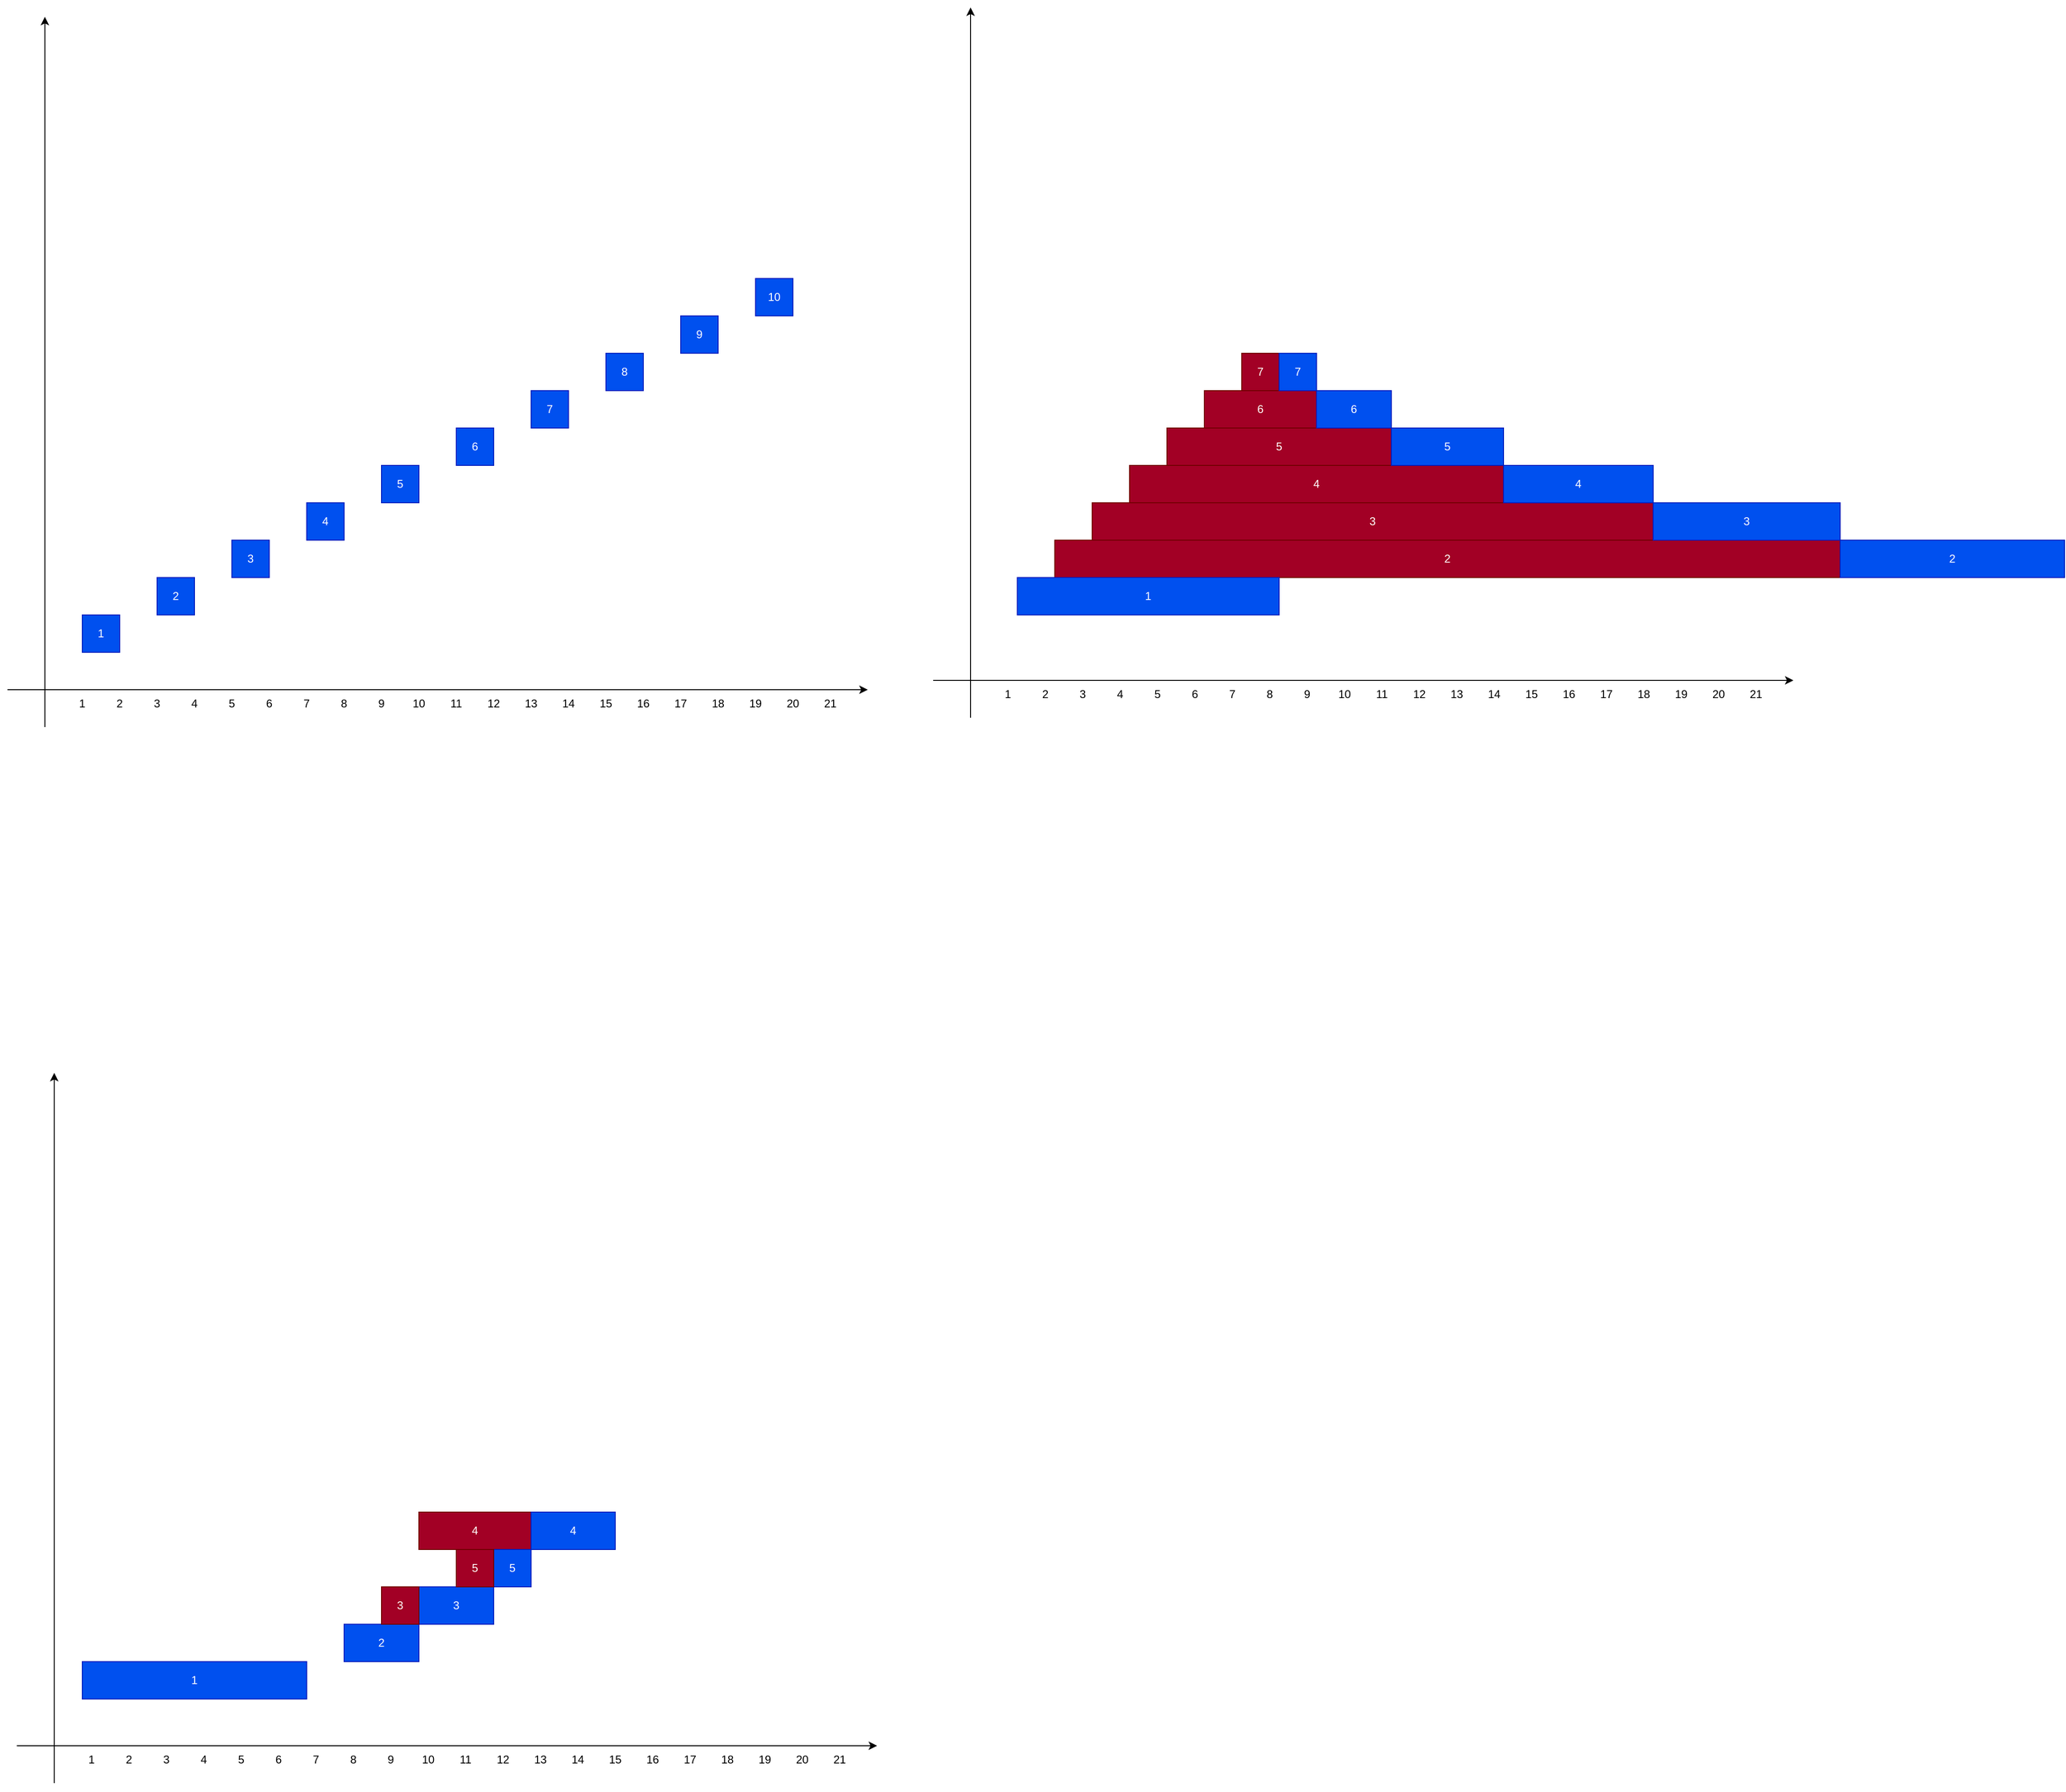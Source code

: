 <mxfile version="15.8.7" type="device"><diagram id="zcvOjjcoICSTGImmzi38" name="페이지-1"><mxGraphModel dx="2844" dy="1714" grid="1" gridSize="10" guides="1" tooltips="1" connect="1" arrows="1" fold="1" page="1" pageScale="1" pageWidth="1000" pageHeight="1000" math="0" shadow="0"><root><mxCell id="0"/><mxCell id="1" parent="0"/><mxCell id="kqCtewHt0SMAsjptg0iI-1" value="" style="endArrow=classic;html=1;rounded=0;" edge="1" parent="1"><mxGeometry width="50" height="50" relative="1" as="geometry"><mxPoint x="80" y="800" as="sourcePoint"/><mxPoint x="80" y="40" as="targetPoint"/></mxGeometry></mxCell><mxCell id="kqCtewHt0SMAsjptg0iI-2" value="" style="endArrow=classic;html=1;rounded=0;" edge="1" parent="1"><mxGeometry width="50" height="50" relative="1" as="geometry"><mxPoint x="40" y="760" as="sourcePoint"/><mxPoint x="960" y="760" as="targetPoint"/></mxGeometry></mxCell><mxCell id="kqCtewHt0SMAsjptg0iI-3" value="1" style="whiteSpace=wrap;html=1;aspect=fixed;fillColor=#0050ef;fontColor=#ffffff;strokeColor=#001DBC;" vertex="1" parent="1"><mxGeometry x="120" y="680" width="40" height="40" as="geometry"/></mxCell><mxCell id="kqCtewHt0SMAsjptg0iI-4" value="2" style="whiteSpace=wrap;html=1;aspect=fixed;fillColor=#0050ef;fontColor=#ffffff;strokeColor=#001DBC;" vertex="1" parent="1"><mxGeometry x="200" y="640" width="40" height="40" as="geometry"/></mxCell><mxCell id="kqCtewHt0SMAsjptg0iI-5" value="3" style="whiteSpace=wrap;html=1;aspect=fixed;fillColor=#0050ef;fontColor=#ffffff;strokeColor=#001DBC;" vertex="1" parent="1"><mxGeometry x="280" y="600" width="40" height="40" as="geometry"/></mxCell><mxCell id="kqCtewHt0SMAsjptg0iI-6" value="4" style="whiteSpace=wrap;html=1;aspect=fixed;fillColor=#0050ef;fontColor=#ffffff;strokeColor=#001DBC;" vertex="1" parent="1"><mxGeometry x="360" y="560" width="40" height="40" as="geometry"/></mxCell><mxCell id="kqCtewHt0SMAsjptg0iI-7" value="5" style="whiteSpace=wrap;html=1;aspect=fixed;fillColor=#0050ef;fontColor=#ffffff;strokeColor=#001DBC;" vertex="1" parent="1"><mxGeometry x="440" y="520" width="40" height="40" as="geometry"/></mxCell><mxCell id="kqCtewHt0SMAsjptg0iI-8" value="6" style="whiteSpace=wrap;html=1;aspect=fixed;fillColor=#0050ef;fontColor=#ffffff;strokeColor=#001DBC;" vertex="1" parent="1"><mxGeometry x="520" y="480" width="40" height="40" as="geometry"/></mxCell><mxCell id="kqCtewHt0SMAsjptg0iI-9" value="7" style="whiteSpace=wrap;html=1;aspect=fixed;fillColor=#0050ef;fontColor=#ffffff;strokeColor=#001DBC;" vertex="1" parent="1"><mxGeometry x="600" y="440" width="40" height="40" as="geometry"/></mxCell><mxCell id="kqCtewHt0SMAsjptg0iI-10" value="8" style="whiteSpace=wrap;html=1;aspect=fixed;fillColor=#0050ef;fontColor=#ffffff;strokeColor=#001DBC;" vertex="1" parent="1"><mxGeometry x="680" y="400" width="40" height="40" as="geometry"/></mxCell><mxCell id="kqCtewHt0SMAsjptg0iI-11" value="9" style="whiteSpace=wrap;html=1;aspect=fixed;fillColor=#0050ef;fontColor=#ffffff;strokeColor=#001DBC;" vertex="1" parent="1"><mxGeometry x="760" y="360" width="40" height="40" as="geometry"/></mxCell><mxCell id="kqCtewHt0SMAsjptg0iI-12" value="10" style="whiteSpace=wrap;html=1;aspect=fixed;fillColor=#0050ef;fontColor=#ffffff;strokeColor=#001DBC;" vertex="1" parent="1"><mxGeometry x="840" y="320" width="40" height="40" as="geometry"/></mxCell><mxCell id="kqCtewHt0SMAsjptg0iI-13" value="1" style="text;html=1;strokeColor=none;fillColor=none;align=center;verticalAlign=middle;whiteSpace=wrap;rounded=0;" vertex="1" parent="1"><mxGeometry x="110" y="760" width="20" height="30" as="geometry"/></mxCell><mxCell id="kqCtewHt0SMAsjptg0iI-14" value="2" style="text;html=1;strokeColor=none;fillColor=none;align=center;verticalAlign=middle;whiteSpace=wrap;rounded=0;" vertex="1" parent="1"><mxGeometry x="150" y="760" width="20" height="30" as="geometry"/></mxCell><mxCell id="kqCtewHt0SMAsjptg0iI-15" value="3" style="text;html=1;strokeColor=none;fillColor=none;align=center;verticalAlign=middle;whiteSpace=wrap;rounded=0;" vertex="1" parent="1"><mxGeometry x="190" y="760" width="20" height="30" as="geometry"/></mxCell><mxCell id="kqCtewHt0SMAsjptg0iI-16" value="6" style="text;html=1;strokeColor=none;fillColor=none;align=center;verticalAlign=middle;whiteSpace=wrap;rounded=0;" vertex="1" parent="1"><mxGeometry x="310" y="760" width="20" height="30" as="geometry"/></mxCell><mxCell id="kqCtewHt0SMAsjptg0iI-17" value="5" style="text;html=1;strokeColor=none;fillColor=none;align=center;verticalAlign=middle;whiteSpace=wrap;rounded=0;" vertex="1" parent="1"><mxGeometry x="270" y="760" width="20" height="30" as="geometry"/></mxCell><mxCell id="kqCtewHt0SMAsjptg0iI-18" value="4" style="text;html=1;strokeColor=none;fillColor=none;align=center;verticalAlign=middle;whiteSpace=wrap;rounded=0;" vertex="1" parent="1"><mxGeometry x="230" y="760" width="20" height="30" as="geometry"/></mxCell><mxCell id="kqCtewHt0SMAsjptg0iI-19" value="9" style="text;html=1;strokeColor=none;fillColor=none;align=center;verticalAlign=middle;whiteSpace=wrap;rounded=0;" vertex="1" parent="1"><mxGeometry x="430" y="760" width="20" height="30" as="geometry"/></mxCell><mxCell id="kqCtewHt0SMAsjptg0iI-20" value="8" style="text;html=1;strokeColor=none;fillColor=none;align=center;verticalAlign=middle;whiteSpace=wrap;rounded=0;" vertex="1" parent="1"><mxGeometry x="390" y="760" width="20" height="30" as="geometry"/></mxCell><mxCell id="kqCtewHt0SMAsjptg0iI-21" value="7" style="text;html=1;strokeColor=none;fillColor=none;align=center;verticalAlign=middle;whiteSpace=wrap;rounded=0;" vertex="1" parent="1"><mxGeometry x="350" y="760" width="20" height="30" as="geometry"/></mxCell><mxCell id="kqCtewHt0SMAsjptg0iI-22" value="12" style="text;html=1;strokeColor=none;fillColor=none;align=center;verticalAlign=middle;whiteSpace=wrap;rounded=0;" vertex="1" parent="1"><mxGeometry x="550" y="760" width="20" height="30" as="geometry"/></mxCell><mxCell id="kqCtewHt0SMAsjptg0iI-23" value="11" style="text;html=1;strokeColor=none;fillColor=none;align=center;verticalAlign=middle;whiteSpace=wrap;rounded=0;" vertex="1" parent="1"><mxGeometry x="510" y="760" width="20" height="30" as="geometry"/></mxCell><mxCell id="kqCtewHt0SMAsjptg0iI-24" value="10" style="text;html=1;strokeColor=none;fillColor=none;align=center;verticalAlign=middle;whiteSpace=wrap;rounded=0;" vertex="1" parent="1"><mxGeometry x="470" y="760" width="20" height="30" as="geometry"/></mxCell><mxCell id="kqCtewHt0SMAsjptg0iI-25" value="15" style="text;html=1;strokeColor=none;fillColor=none;align=center;verticalAlign=middle;whiteSpace=wrap;rounded=0;" vertex="1" parent="1"><mxGeometry x="670" y="760" width="20" height="30" as="geometry"/></mxCell><mxCell id="kqCtewHt0SMAsjptg0iI-26" value="14" style="text;html=1;strokeColor=none;fillColor=none;align=center;verticalAlign=middle;whiteSpace=wrap;rounded=0;" vertex="1" parent="1"><mxGeometry x="630" y="760" width="20" height="30" as="geometry"/></mxCell><mxCell id="kqCtewHt0SMAsjptg0iI-27" value="13" style="text;html=1;strokeColor=none;fillColor=none;align=center;verticalAlign=middle;whiteSpace=wrap;rounded=0;" vertex="1" parent="1"><mxGeometry x="590" y="760" width="20" height="30" as="geometry"/></mxCell><mxCell id="kqCtewHt0SMAsjptg0iI-28" value="18" style="text;html=1;strokeColor=none;fillColor=none;align=center;verticalAlign=middle;whiteSpace=wrap;rounded=0;" vertex="1" parent="1"><mxGeometry x="790" y="760" width="20" height="30" as="geometry"/></mxCell><mxCell id="kqCtewHt0SMAsjptg0iI-29" value="17" style="text;html=1;strokeColor=none;fillColor=none;align=center;verticalAlign=middle;whiteSpace=wrap;rounded=0;" vertex="1" parent="1"><mxGeometry x="750" y="760" width="20" height="30" as="geometry"/></mxCell><mxCell id="kqCtewHt0SMAsjptg0iI-30" value="16" style="text;html=1;strokeColor=none;fillColor=none;align=center;verticalAlign=middle;whiteSpace=wrap;rounded=0;" vertex="1" parent="1"><mxGeometry x="710" y="760" width="20" height="30" as="geometry"/></mxCell><mxCell id="kqCtewHt0SMAsjptg0iI-31" value="21" style="text;html=1;strokeColor=none;fillColor=none;align=center;verticalAlign=middle;whiteSpace=wrap;rounded=0;" vertex="1" parent="1"><mxGeometry x="910" y="760" width="20" height="30" as="geometry"/></mxCell><mxCell id="kqCtewHt0SMAsjptg0iI-32" value="20" style="text;html=1;strokeColor=none;fillColor=none;align=center;verticalAlign=middle;whiteSpace=wrap;rounded=0;" vertex="1" parent="1"><mxGeometry x="870" y="760" width="20" height="30" as="geometry"/></mxCell><mxCell id="kqCtewHt0SMAsjptg0iI-33" value="19" style="text;html=1;strokeColor=none;fillColor=none;align=center;verticalAlign=middle;whiteSpace=wrap;rounded=0;" vertex="1" parent="1"><mxGeometry x="830" y="760" width="20" height="30" as="geometry"/></mxCell><mxCell id="kqCtewHt0SMAsjptg0iI-34" value="" style="endArrow=classic;html=1;rounded=0;" edge="1" parent="1"><mxGeometry width="50" height="50" relative="1" as="geometry"><mxPoint x="1070" y="790" as="sourcePoint"/><mxPoint x="1070" y="30" as="targetPoint"/></mxGeometry></mxCell><mxCell id="kqCtewHt0SMAsjptg0iI-35" value="" style="endArrow=classic;html=1;rounded=0;" edge="1" parent="1"><mxGeometry width="50" height="50" relative="1" as="geometry"><mxPoint x="1030" y="750" as="sourcePoint"/><mxPoint x="1950" y="750" as="targetPoint"/></mxGeometry></mxCell><mxCell id="kqCtewHt0SMAsjptg0iI-46" value="1" style="text;html=1;strokeColor=none;fillColor=none;align=center;verticalAlign=middle;whiteSpace=wrap;rounded=0;" vertex="1" parent="1"><mxGeometry x="1100" y="750" width="20" height="30" as="geometry"/></mxCell><mxCell id="kqCtewHt0SMAsjptg0iI-47" value="2" style="text;html=1;strokeColor=none;fillColor=none;align=center;verticalAlign=middle;whiteSpace=wrap;rounded=0;" vertex="1" parent="1"><mxGeometry x="1140" y="750" width="20" height="30" as="geometry"/></mxCell><mxCell id="kqCtewHt0SMAsjptg0iI-48" value="3" style="text;html=1;strokeColor=none;fillColor=none;align=center;verticalAlign=middle;whiteSpace=wrap;rounded=0;" vertex="1" parent="1"><mxGeometry x="1180" y="750" width="20" height="30" as="geometry"/></mxCell><mxCell id="kqCtewHt0SMAsjptg0iI-49" value="6" style="text;html=1;strokeColor=none;fillColor=none;align=center;verticalAlign=middle;whiteSpace=wrap;rounded=0;" vertex="1" parent="1"><mxGeometry x="1300" y="750" width="20" height="30" as="geometry"/></mxCell><mxCell id="kqCtewHt0SMAsjptg0iI-50" value="5" style="text;html=1;strokeColor=none;fillColor=none;align=center;verticalAlign=middle;whiteSpace=wrap;rounded=0;" vertex="1" parent="1"><mxGeometry x="1260" y="750" width="20" height="30" as="geometry"/></mxCell><mxCell id="kqCtewHt0SMAsjptg0iI-51" value="4" style="text;html=1;strokeColor=none;fillColor=none;align=center;verticalAlign=middle;whiteSpace=wrap;rounded=0;" vertex="1" parent="1"><mxGeometry x="1220" y="750" width="20" height="30" as="geometry"/></mxCell><mxCell id="kqCtewHt0SMAsjptg0iI-52" value="9" style="text;html=1;strokeColor=none;fillColor=none;align=center;verticalAlign=middle;whiteSpace=wrap;rounded=0;" vertex="1" parent="1"><mxGeometry x="1420" y="750" width="20" height="30" as="geometry"/></mxCell><mxCell id="kqCtewHt0SMAsjptg0iI-53" value="8" style="text;html=1;strokeColor=none;fillColor=none;align=center;verticalAlign=middle;whiteSpace=wrap;rounded=0;" vertex="1" parent="1"><mxGeometry x="1380" y="750" width="20" height="30" as="geometry"/></mxCell><mxCell id="kqCtewHt0SMAsjptg0iI-54" value="7" style="text;html=1;strokeColor=none;fillColor=none;align=center;verticalAlign=middle;whiteSpace=wrap;rounded=0;" vertex="1" parent="1"><mxGeometry x="1340" y="750" width="20" height="30" as="geometry"/></mxCell><mxCell id="kqCtewHt0SMAsjptg0iI-55" value="12" style="text;html=1;strokeColor=none;fillColor=none;align=center;verticalAlign=middle;whiteSpace=wrap;rounded=0;" vertex="1" parent="1"><mxGeometry x="1540" y="750" width="20" height="30" as="geometry"/></mxCell><mxCell id="kqCtewHt0SMAsjptg0iI-56" value="11" style="text;html=1;strokeColor=none;fillColor=none;align=center;verticalAlign=middle;whiteSpace=wrap;rounded=0;" vertex="1" parent="1"><mxGeometry x="1500" y="750" width="20" height="30" as="geometry"/></mxCell><mxCell id="kqCtewHt0SMAsjptg0iI-57" value="10" style="text;html=1;strokeColor=none;fillColor=none;align=center;verticalAlign=middle;whiteSpace=wrap;rounded=0;" vertex="1" parent="1"><mxGeometry x="1460" y="750" width="20" height="30" as="geometry"/></mxCell><mxCell id="kqCtewHt0SMAsjptg0iI-58" value="15" style="text;html=1;strokeColor=none;fillColor=none;align=center;verticalAlign=middle;whiteSpace=wrap;rounded=0;" vertex="1" parent="1"><mxGeometry x="1660" y="750" width="20" height="30" as="geometry"/></mxCell><mxCell id="kqCtewHt0SMAsjptg0iI-59" value="14" style="text;html=1;strokeColor=none;fillColor=none;align=center;verticalAlign=middle;whiteSpace=wrap;rounded=0;" vertex="1" parent="1"><mxGeometry x="1620" y="750" width="20" height="30" as="geometry"/></mxCell><mxCell id="kqCtewHt0SMAsjptg0iI-60" value="13" style="text;html=1;strokeColor=none;fillColor=none;align=center;verticalAlign=middle;whiteSpace=wrap;rounded=0;" vertex="1" parent="1"><mxGeometry x="1580" y="750" width="20" height="30" as="geometry"/></mxCell><mxCell id="kqCtewHt0SMAsjptg0iI-61" value="18" style="text;html=1;strokeColor=none;fillColor=none;align=center;verticalAlign=middle;whiteSpace=wrap;rounded=0;" vertex="1" parent="1"><mxGeometry x="1780" y="750" width="20" height="30" as="geometry"/></mxCell><mxCell id="kqCtewHt0SMAsjptg0iI-62" value="17" style="text;html=1;strokeColor=none;fillColor=none;align=center;verticalAlign=middle;whiteSpace=wrap;rounded=0;" vertex="1" parent="1"><mxGeometry x="1740" y="750" width="20" height="30" as="geometry"/></mxCell><mxCell id="kqCtewHt0SMAsjptg0iI-63" value="16" style="text;html=1;strokeColor=none;fillColor=none;align=center;verticalAlign=middle;whiteSpace=wrap;rounded=0;" vertex="1" parent="1"><mxGeometry x="1700" y="750" width="20" height="30" as="geometry"/></mxCell><mxCell id="kqCtewHt0SMAsjptg0iI-64" value="21" style="text;html=1;strokeColor=none;fillColor=none;align=center;verticalAlign=middle;whiteSpace=wrap;rounded=0;" vertex="1" parent="1"><mxGeometry x="1900" y="750" width="20" height="30" as="geometry"/></mxCell><mxCell id="kqCtewHt0SMAsjptg0iI-65" value="20" style="text;html=1;strokeColor=none;fillColor=none;align=center;verticalAlign=middle;whiteSpace=wrap;rounded=0;" vertex="1" parent="1"><mxGeometry x="1860" y="750" width="20" height="30" as="geometry"/></mxCell><mxCell id="kqCtewHt0SMAsjptg0iI-66" value="19" style="text;html=1;strokeColor=none;fillColor=none;align=center;verticalAlign=middle;whiteSpace=wrap;rounded=0;" vertex="1" parent="1"><mxGeometry x="1820" y="750" width="20" height="30" as="geometry"/></mxCell><mxCell id="kqCtewHt0SMAsjptg0iI-67" value="" style="rounded=0;whiteSpace=wrap;html=1;" vertex="1" parent="1"><mxGeometry x="1120" y="640" width="280" height="40" as="geometry"/></mxCell><mxCell id="kqCtewHt0SMAsjptg0iI-68" value="2" style="rounded=0;whiteSpace=wrap;html=1;fillColor=#a20025;fontColor=#ffffff;strokeColor=#6F0000;" vertex="1" parent="1"><mxGeometry x="1160" y="600" width="840" height="40" as="geometry"/></mxCell><mxCell id="kqCtewHt0SMAsjptg0iI-69" value="3" style="rounded=0;whiteSpace=wrap;html=1;fillColor=#a20025;fontColor=#ffffff;strokeColor=#6F0000;" vertex="1" parent="1"><mxGeometry x="1200" y="560" width="600" height="40" as="geometry"/></mxCell><mxCell id="kqCtewHt0SMAsjptg0iI-70" value="4" style="rounded=0;whiteSpace=wrap;html=1;fillColor=#a20025;fontColor=#ffffff;strokeColor=#6F0000;" vertex="1" parent="1"><mxGeometry x="1240" y="520" width="400" height="40" as="geometry"/></mxCell><mxCell id="kqCtewHt0SMAsjptg0iI-71" value="5" style="rounded=0;whiteSpace=wrap;html=1;fillColor=#a20025;fontColor=#ffffff;strokeColor=#6F0000;" vertex="1" parent="1"><mxGeometry x="1280" y="480" width="240" height="40" as="geometry"/></mxCell><mxCell id="kqCtewHt0SMAsjptg0iI-72" value="6" style="rounded=0;whiteSpace=wrap;html=1;fillColor=#a20025;fontColor=#ffffff;strokeColor=#6F0000;" vertex="1" parent="1"><mxGeometry x="1320" y="440" width="120" height="40" as="geometry"/></mxCell><mxCell id="kqCtewHt0SMAsjptg0iI-73" value="7" style="rounded=0;whiteSpace=wrap;html=1;fillColor=#a20025;fontColor=#ffffff;strokeColor=#6F0000;" vertex="1" parent="1"><mxGeometry x="1360" y="400" width="40" height="40" as="geometry"/></mxCell><mxCell id="kqCtewHt0SMAsjptg0iI-74" value="7" style="rounded=0;whiteSpace=wrap;html=1;fillColor=#0050ef;fontColor=#ffffff;strokeColor=#001DBC;" vertex="1" parent="1"><mxGeometry x="1400" y="400" width="40" height="40" as="geometry"/></mxCell><mxCell id="kqCtewHt0SMAsjptg0iI-75" value="6" style="rounded=0;whiteSpace=wrap;html=1;fillColor=#0050ef;fontColor=#ffffff;strokeColor=#001DBC;" vertex="1" parent="1"><mxGeometry x="1440" y="440" width="80" height="40" as="geometry"/></mxCell><mxCell id="kqCtewHt0SMAsjptg0iI-76" value="5" style="rounded=0;whiteSpace=wrap;html=1;fillColor=#0050ef;fontColor=#ffffff;strokeColor=#001DBC;" vertex="1" parent="1"><mxGeometry x="1520" y="480" width="120" height="40" as="geometry"/></mxCell><mxCell id="kqCtewHt0SMAsjptg0iI-78" value="4" style="rounded=0;whiteSpace=wrap;html=1;fillColor=#0050ef;fontColor=#ffffff;strokeColor=#001DBC;" vertex="1" parent="1"><mxGeometry x="1640" y="520" width="160" height="40" as="geometry"/></mxCell><mxCell id="kqCtewHt0SMAsjptg0iI-79" value="" style="rounded=0;whiteSpace=wrap;html=1;" vertex="1" parent="1"><mxGeometry x="1800" y="560" width="200" height="40" as="geometry"/></mxCell><mxCell id="kqCtewHt0SMAsjptg0iI-80" value="" style="rounded=0;whiteSpace=wrap;html=1;" vertex="1" parent="1"><mxGeometry x="2000" y="600" width="240" height="40" as="geometry"/></mxCell><mxCell id="kqCtewHt0SMAsjptg0iI-81" value="1" style="rounded=0;whiteSpace=wrap;html=1;fillColor=#0050ef;fontColor=#ffffff;strokeColor=#001DBC;" vertex="1" parent="1"><mxGeometry x="1120" y="640" width="280" height="40" as="geometry"/></mxCell><mxCell id="kqCtewHt0SMAsjptg0iI-82" value="2" style="rounded=0;whiteSpace=wrap;html=1;fillColor=#0050ef;fontColor=#ffffff;strokeColor=#001DBC;" vertex="1" parent="1"><mxGeometry x="2000" y="600" width="240" height="40" as="geometry"/></mxCell><mxCell id="kqCtewHt0SMAsjptg0iI-83" value="3" style="rounded=0;whiteSpace=wrap;html=1;fillColor=#0050ef;fontColor=#ffffff;strokeColor=#001DBC;" vertex="1" parent="1"><mxGeometry x="1800" y="560" width="200" height="40" as="geometry"/></mxCell><mxCell id="kqCtewHt0SMAsjptg0iI-86" value="" style="endArrow=classic;html=1;rounded=0;" edge="1" parent="1"><mxGeometry width="50" height="50" relative="1" as="geometry"><mxPoint x="90.0" y="1930" as="sourcePoint"/><mxPoint x="90.0" y="1170" as="targetPoint"/></mxGeometry></mxCell><mxCell id="kqCtewHt0SMAsjptg0iI-87" value="" style="endArrow=classic;html=1;rounded=0;" edge="1" parent="1"><mxGeometry width="50" height="50" relative="1" as="geometry"><mxPoint x="50.0" y="1890" as="sourcePoint"/><mxPoint x="970" y="1890" as="targetPoint"/></mxGeometry></mxCell><mxCell id="kqCtewHt0SMAsjptg0iI-88" value="1" style="text;html=1;strokeColor=none;fillColor=none;align=center;verticalAlign=middle;whiteSpace=wrap;rounded=0;" vertex="1" parent="1"><mxGeometry x="120" y="1890" width="20" height="30" as="geometry"/></mxCell><mxCell id="kqCtewHt0SMAsjptg0iI-89" value="2" style="text;html=1;strokeColor=none;fillColor=none;align=center;verticalAlign=middle;whiteSpace=wrap;rounded=0;" vertex="1" parent="1"><mxGeometry x="160" y="1890" width="20" height="30" as="geometry"/></mxCell><mxCell id="kqCtewHt0SMAsjptg0iI-90" value="3" style="text;html=1;strokeColor=none;fillColor=none;align=center;verticalAlign=middle;whiteSpace=wrap;rounded=0;" vertex="1" parent="1"><mxGeometry x="200" y="1890" width="20" height="30" as="geometry"/></mxCell><mxCell id="kqCtewHt0SMAsjptg0iI-91" value="6" style="text;html=1;strokeColor=none;fillColor=none;align=center;verticalAlign=middle;whiteSpace=wrap;rounded=0;" vertex="1" parent="1"><mxGeometry x="320" y="1890" width="20" height="30" as="geometry"/></mxCell><mxCell id="kqCtewHt0SMAsjptg0iI-92" value="5" style="text;html=1;strokeColor=none;fillColor=none;align=center;verticalAlign=middle;whiteSpace=wrap;rounded=0;" vertex="1" parent="1"><mxGeometry x="280" y="1890" width="20" height="30" as="geometry"/></mxCell><mxCell id="kqCtewHt0SMAsjptg0iI-93" value="4" style="text;html=1;strokeColor=none;fillColor=none;align=center;verticalAlign=middle;whiteSpace=wrap;rounded=0;" vertex="1" parent="1"><mxGeometry x="240" y="1890" width="20" height="30" as="geometry"/></mxCell><mxCell id="kqCtewHt0SMAsjptg0iI-94" value="9" style="text;html=1;strokeColor=none;fillColor=none;align=center;verticalAlign=middle;whiteSpace=wrap;rounded=0;" vertex="1" parent="1"><mxGeometry x="440" y="1890" width="20" height="30" as="geometry"/></mxCell><mxCell id="kqCtewHt0SMAsjptg0iI-95" value="8" style="text;html=1;strokeColor=none;fillColor=none;align=center;verticalAlign=middle;whiteSpace=wrap;rounded=0;" vertex="1" parent="1"><mxGeometry x="400" y="1890" width="20" height="30" as="geometry"/></mxCell><mxCell id="kqCtewHt0SMAsjptg0iI-96" value="7" style="text;html=1;strokeColor=none;fillColor=none;align=center;verticalAlign=middle;whiteSpace=wrap;rounded=0;" vertex="1" parent="1"><mxGeometry x="360" y="1890" width="20" height="30" as="geometry"/></mxCell><mxCell id="kqCtewHt0SMAsjptg0iI-97" value="12" style="text;html=1;strokeColor=none;fillColor=none;align=center;verticalAlign=middle;whiteSpace=wrap;rounded=0;" vertex="1" parent="1"><mxGeometry x="560" y="1890" width="20" height="30" as="geometry"/></mxCell><mxCell id="kqCtewHt0SMAsjptg0iI-98" value="11" style="text;html=1;strokeColor=none;fillColor=none;align=center;verticalAlign=middle;whiteSpace=wrap;rounded=0;" vertex="1" parent="1"><mxGeometry x="520" y="1890" width="20" height="30" as="geometry"/></mxCell><mxCell id="kqCtewHt0SMAsjptg0iI-99" value="10" style="text;html=1;strokeColor=none;fillColor=none;align=center;verticalAlign=middle;whiteSpace=wrap;rounded=0;" vertex="1" parent="1"><mxGeometry x="480" y="1890" width="20" height="30" as="geometry"/></mxCell><mxCell id="kqCtewHt0SMAsjptg0iI-100" value="15" style="text;html=1;strokeColor=none;fillColor=none;align=center;verticalAlign=middle;whiteSpace=wrap;rounded=0;" vertex="1" parent="1"><mxGeometry x="680" y="1890" width="20" height="30" as="geometry"/></mxCell><mxCell id="kqCtewHt0SMAsjptg0iI-101" value="14" style="text;html=1;strokeColor=none;fillColor=none;align=center;verticalAlign=middle;whiteSpace=wrap;rounded=0;" vertex="1" parent="1"><mxGeometry x="640" y="1890" width="20" height="30" as="geometry"/></mxCell><mxCell id="kqCtewHt0SMAsjptg0iI-102" value="13" style="text;html=1;strokeColor=none;fillColor=none;align=center;verticalAlign=middle;whiteSpace=wrap;rounded=0;" vertex="1" parent="1"><mxGeometry x="600" y="1890" width="20" height="30" as="geometry"/></mxCell><mxCell id="kqCtewHt0SMAsjptg0iI-103" value="18" style="text;html=1;strokeColor=none;fillColor=none;align=center;verticalAlign=middle;whiteSpace=wrap;rounded=0;" vertex="1" parent="1"><mxGeometry x="800" y="1890" width="20" height="30" as="geometry"/></mxCell><mxCell id="kqCtewHt0SMAsjptg0iI-104" value="17" style="text;html=1;strokeColor=none;fillColor=none;align=center;verticalAlign=middle;whiteSpace=wrap;rounded=0;" vertex="1" parent="1"><mxGeometry x="760" y="1890" width="20" height="30" as="geometry"/></mxCell><mxCell id="kqCtewHt0SMAsjptg0iI-105" value="16" style="text;html=1;strokeColor=none;fillColor=none;align=center;verticalAlign=middle;whiteSpace=wrap;rounded=0;" vertex="1" parent="1"><mxGeometry x="720" y="1890" width="20" height="30" as="geometry"/></mxCell><mxCell id="kqCtewHt0SMAsjptg0iI-106" value="21" style="text;html=1;strokeColor=none;fillColor=none;align=center;verticalAlign=middle;whiteSpace=wrap;rounded=0;" vertex="1" parent="1"><mxGeometry x="920" y="1890" width="20" height="30" as="geometry"/></mxCell><mxCell id="kqCtewHt0SMAsjptg0iI-107" value="20" style="text;html=1;strokeColor=none;fillColor=none;align=center;verticalAlign=middle;whiteSpace=wrap;rounded=0;" vertex="1" parent="1"><mxGeometry x="880" y="1890" width="20" height="30" as="geometry"/></mxCell><mxCell id="kqCtewHt0SMAsjptg0iI-108" value="19" style="text;html=1;strokeColor=none;fillColor=none;align=center;verticalAlign=middle;whiteSpace=wrap;rounded=0;" vertex="1" parent="1"><mxGeometry x="840" y="1890" width="20" height="30" as="geometry"/></mxCell><mxCell id="kqCtewHt0SMAsjptg0iI-125" value="1" style="rounded=0;whiteSpace=wrap;html=1;fillColor=#0050ef;fontColor=#ffffff;strokeColor=#001DBC;" vertex="1" parent="1"><mxGeometry x="120" y="1800" width="240" height="40" as="geometry"/></mxCell><mxCell id="kqCtewHt0SMAsjptg0iI-126" value="2" style="rounded=0;whiteSpace=wrap;html=1;fillColor=#0050ef;fontColor=#ffffff;strokeColor=#001DBC;" vertex="1" parent="1"><mxGeometry x="400" y="1760" width="80" height="40" as="geometry"/></mxCell><mxCell id="kqCtewHt0SMAsjptg0iI-127" value="3" style="rounded=0;whiteSpace=wrap;html=1;fillColor=#0050ef;fontColor=#ffffff;strokeColor=#001DBC;" vertex="1" parent="1"><mxGeometry x="480" y="1720" width="80" height="40" as="geometry"/></mxCell><mxCell id="kqCtewHt0SMAsjptg0iI-128" value="3" style="rounded=0;whiteSpace=wrap;html=1;fillColor=#a20025;fontColor=#ffffff;strokeColor=#6F0000;" vertex="1" parent="1"><mxGeometry x="440" y="1720" width="40" height="40" as="geometry"/></mxCell><mxCell id="kqCtewHt0SMAsjptg0iI-129" value="4" style="rounded=0;whiteSpace=wrap;html=1;fillColor=#a20025;fontColor=#ffffff;strokeColor=#6F0000;" vertex="1" parent="1"><mxGeometry x="480" y="1640" width="120" height="40" as="geometry"/></mxCell><mxCell id="kqCtewHt0SMAsjptg0iI-131" value="4" style="rounded=0;whiteSpace=wrap;html=1;fillColor=#0050ef;fontColor=#ffffff;strokeColor=#001DBC;" vertex="1" parent="1"><mxGeometry x="600" y="1640" width="90" height="40" as="geometry"/></mxCell><mxCell id="kqCtewHt0SMAsjptg0iI-132" value="5" style="rounded=0;whiteSpace=wrap;html=1;fillColor=#0050ef;fontColor=#ffffff;strokeColor=#001DBC;" vertex="1" parent="1"><mxGeometry x="560" y="1680" width="40" height="40" as="geometry"/></mxCell><mxCell id="kqCtewHt0SMAsjptg0iI-133" value="5" style="rounded=0;whiteSpace=wrap;html=1;fillColor=#a20025;fontColor=#ffffff;strokeColor=#6F0000;" vertex="1" parent="1"><mxGeometry x="520" y="1680" width="40" height="40" as="geometry"/></mxCell></root></mxGraphModel></diagram></mxfile>